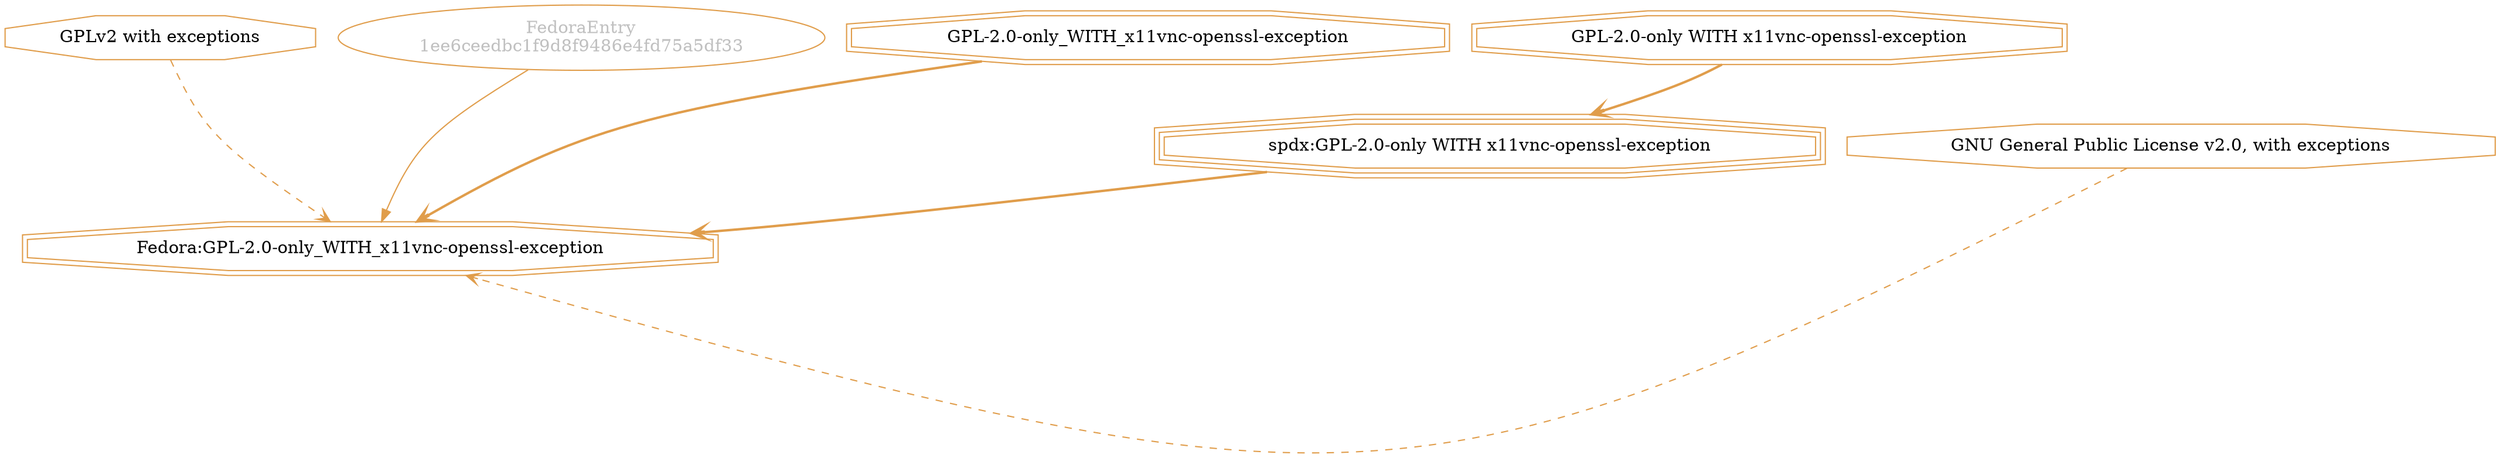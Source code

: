 strict digraph {
    node [shape=box];
    graph [splines=curved];
    6473 [label="GPLv2 with exceptions"
         ,color="#e09d4b"
         ,shape=octagon];
    6502 [label="FedoraEntry\n1ee6ceedbc1f9d8f9486e4fd75a5df33"
         ,fontcolor=gray
         ,color="#e09d4b"
         ,fillcolor="beige;1"
         ,shape=ellipse];
    6503 [label="Fedora:GPL-2.0-only_WITH_x11vnc-openssl-exception"
         ,color="#e09d4b"
         ,shape=doubleoctagon];
    6504 [label="GPL-2.0-only_WITH_x11vnc-openssl-exception"
         ,color="#e09d4b"
         ,shape=doubleoctagon];
    6505 [label="spdx:GPL-2.0-only WITH x11vnc-openssl-exception"
         ,color="#e09d4b"
         ,shape=tripleoctagon];
    6506 [label="GPL-2.0-only WITH x11vnc-openssl-exception"
         ,color="#e09d4b"
         ,shape=doubleoctagon];
    6507 [label="GNU General Public License v2.0, with exceptions"
         ,color="#e09d4b"
         ,shape=octagon];
    6473 -> 6503 [style=dashed
                 ,arrowhead=vee
                 ,weight=0.5
                 ,color="#e09d4b"];
    6502 -> 6503 [weight=0.5
                 ,color="#e09d4b"];
    6504 -> 6503 [style=bold
                 ,arrowhead=vee
                 ,weight=0.7
                 ,color="#e09d4b"];
    6505 -> 6503 [style=bold
                 ,arrowhead=vee
                 ,weight=0.7
                 ,color="#e09d4b"];
    6506 -> 6505 [style=bold
                 ,arrowhead=vee
                 ,weight=0.7
                 ,color="#e09d4b"];
    6507 -> 6503 [style=dashed
                 ,arrowhead=vee
                 ,weight=0.5
                 ,color="#e09d4b"];
}
